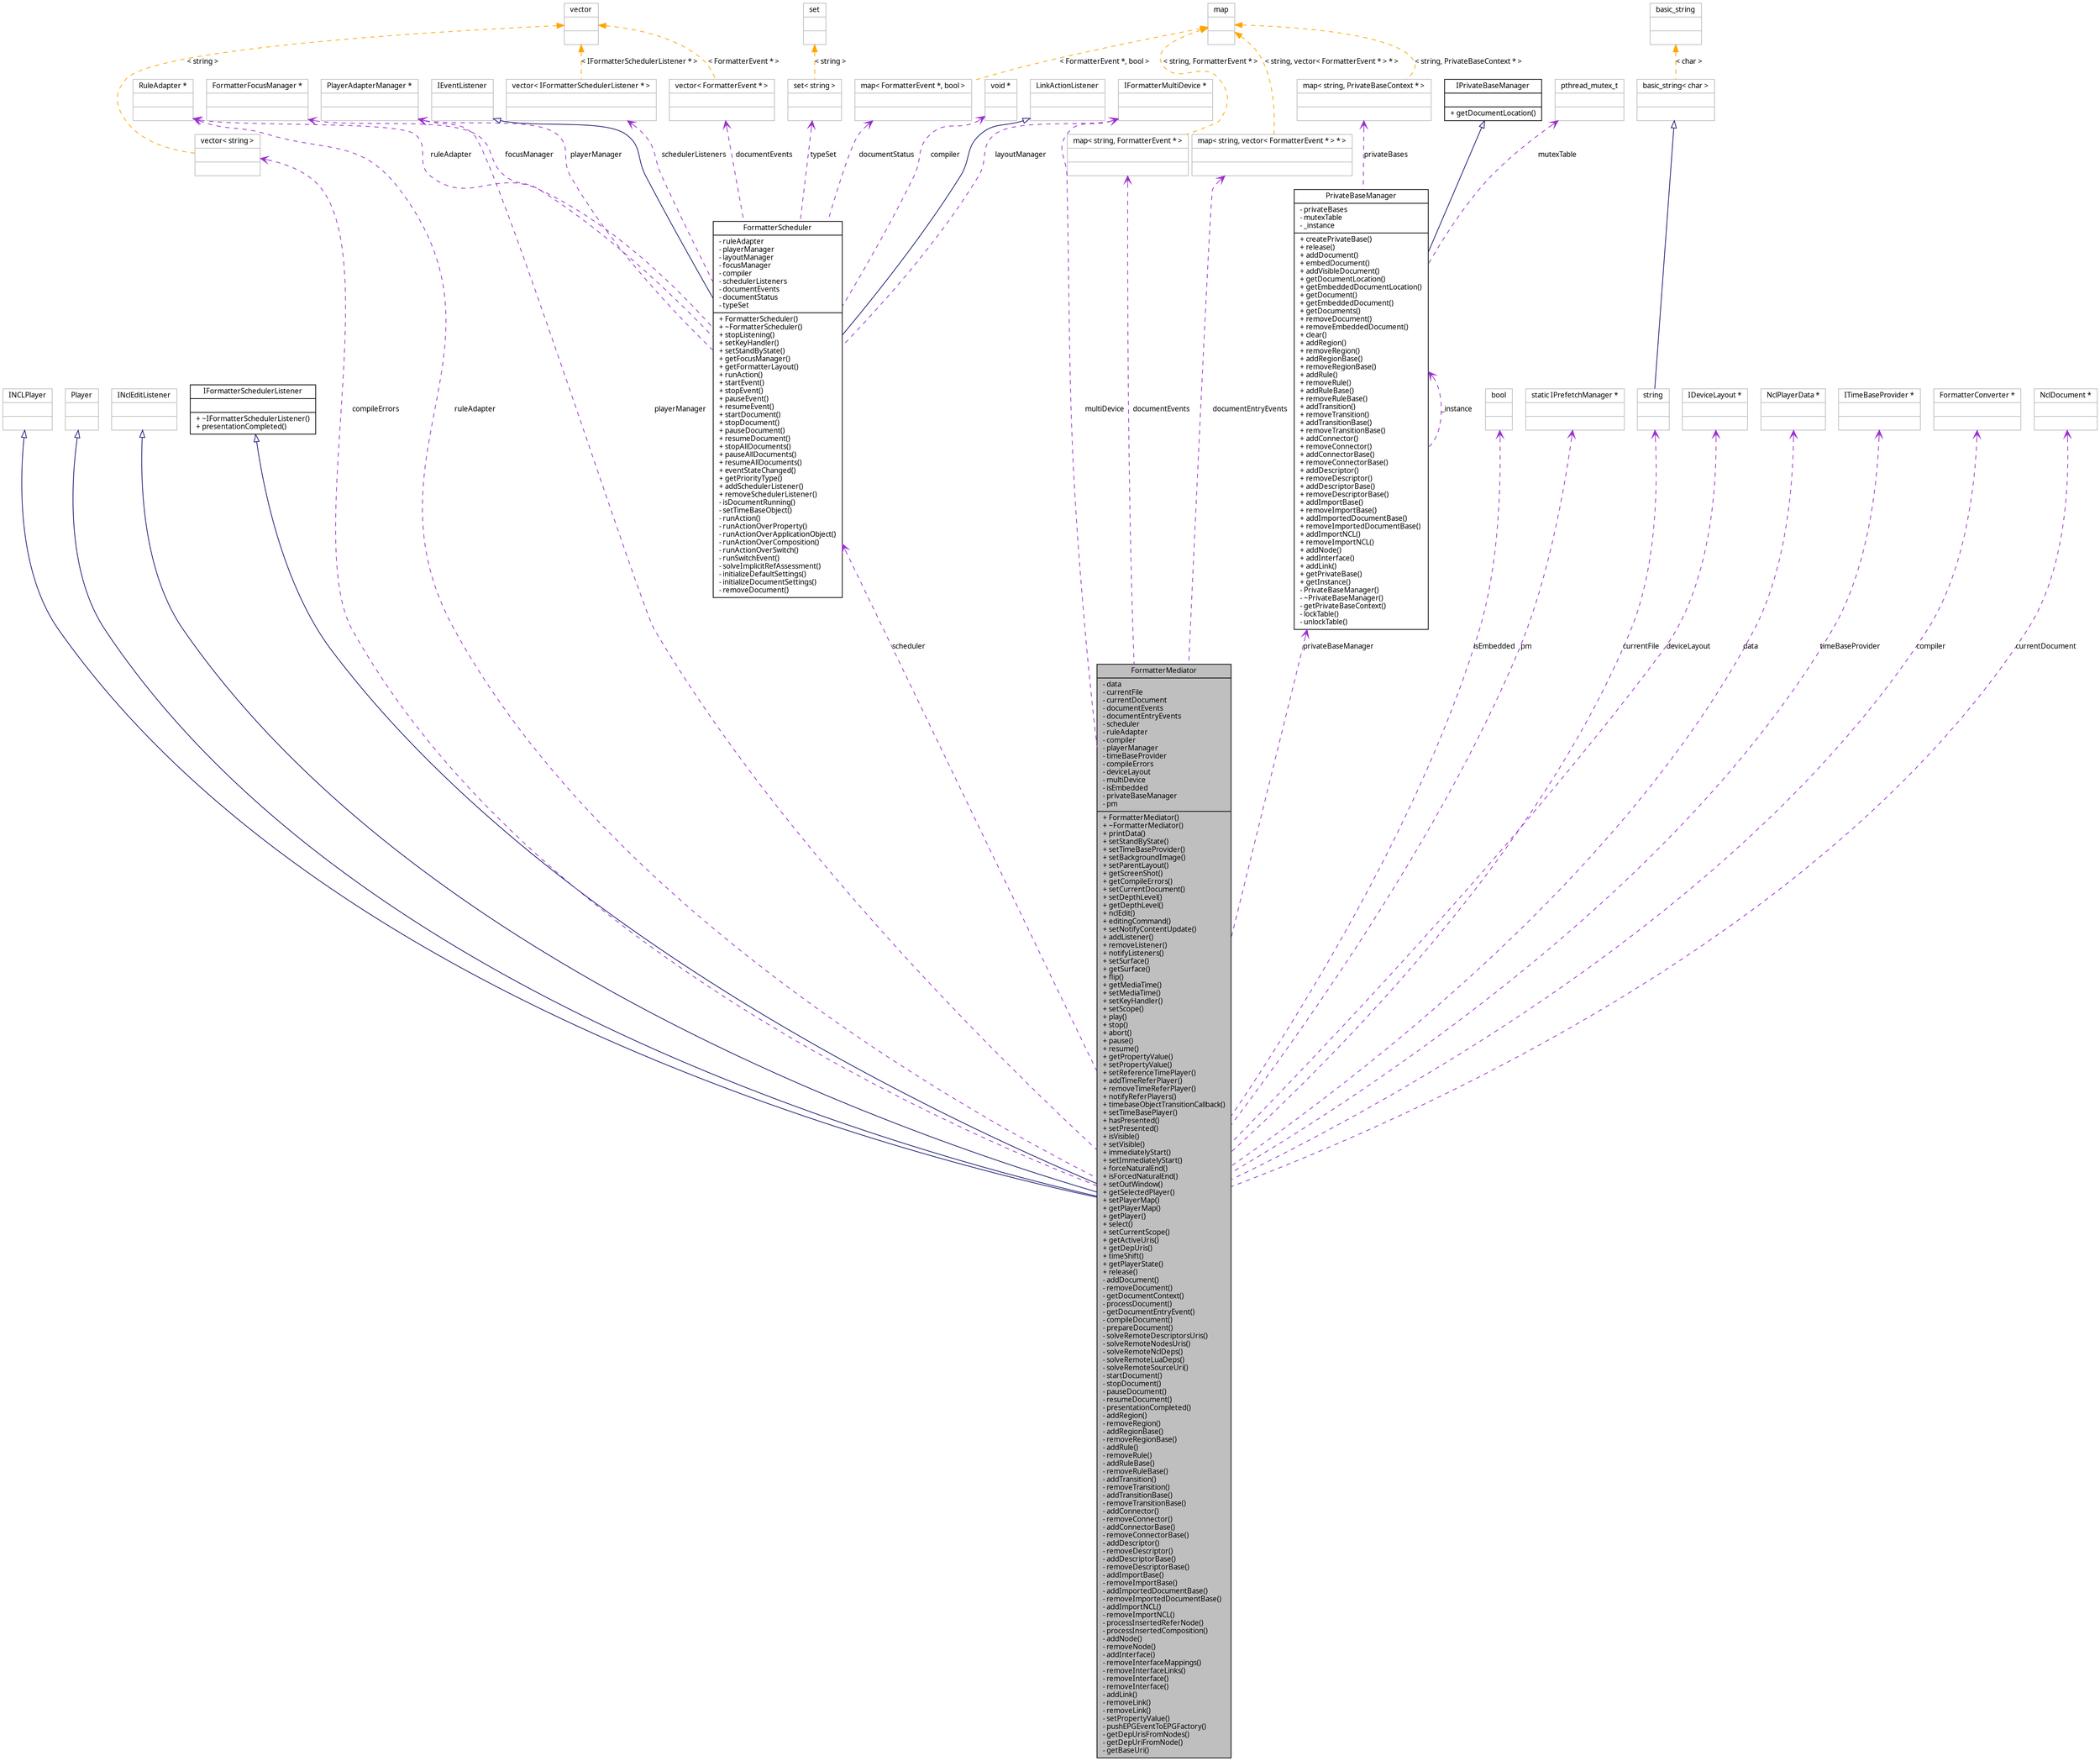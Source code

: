digraph G
{
  edge [fontname="FreeSans.ttf",fontsize=10,labelfontname="FreeSans.ttf",labelfontsize=10];
  node [fontname="FreeSans.ttf",fontsize=10,shape=record];
  Node1 [label="{FormatterMediator\n|- data\l- currentFile\l- currentDocument\l- documentEvents\l- documentEntryEvents\l- scheduler\l- ruleAdapter\l- compiler\l- playerManager\l- timeBaseProvider\l- compileErrors\l- deviceLayout\l- multiDevice\l- isEmbedded\l- privateBaseManager\l- pm\l|+ FormatterMediator()\l+ ~FormatterMediator()\l+ printData()\l+ setStandByState()\l+ setTimeBaseProvider()\l+ setBackgroundImage()\l+ setParentLayout()\l+ getScreenShot()\l+ getCompileErrors()\l+ setCurrentDocument()\l+ setDepthLevel()\l+ getDepthLevel()\l+ nclEdit()\l+ editingCommand()\l+ setNotifyContentUpdate()\l+ addListener()\l+ removeListener()\l+ notifyListeners()\l+ setSurface()\l+ getSurface()\l+ flip()\l+ getMediaTime()\l+ setMediaTime()\l+ setKeyHandler()\l+ setScope()\l+ play()\l+ stop()\l+ abort()\l+ pause()\l+ resume()\l+ getPropertyValue()\l+ setPropertyValue()\l+ setReferenceTimePlayer()\l+ addTimeReferPlayer()\l+ removeTimeReferPlayer()\l+ notifyReferPlayers()\l+ timebaseObjectTransitionCallback()\l+ setTimeBasePlayer()\l+ hasPresented()\l+ setPresented()\l+ isVisible()\l+ setVisible()\l+ immediatelyStart()\l+ setImmediatelyStart()\l+ forceNaturalEnd()\l+ isForcedNaturalEnd()\l+ setOutWindow()\l+ getSelectedPlayer()\l+ setPlayerMap()\l+ getPlayerMap()\l+ getPlayer()\l+ select()\l+ setCurrentScope()\l+ getActiveUris()\l+ getDepUris()\l+ timeShift()\l+ getPlayerState()\l+ release()\l- addDocument()\l- removeDocument()\l- getDocumentContext()\l- processDocument()\l- getDocumentEntryEvent()\l- compileDocument()\l- prepareDocument()\l- solveRemoteDescriptorsUris()\l- solveRemoteNodesUris()\l- solveRemoteNclDeps()\l- solveRemoteLuaDeps()\l- solveRemoteSourceUri()\l- startDocument()\l- stopDocument()\l- pauseDocument()\l- resumeDocument()\l- presentationCompleted()\l- addRegion()\l- removeRegion()\l- addRegionBase()\l- removeRegionBase()\l- addRule()\l- removeRule()\l- addRuleBase()\l- removeRuleBase()\l- addTransition()\l- removeTransition()\l- addTransitionBase()\l- removeTransitionBase()\l- addConnector()\l- removeConnector()\l- addConnectorBase()\l- removeConnectorBase()\l- addDescriptor()\l- removeDescriptor()\l- addDescriptorBase()\l- removeDescriptorBase()\l- addImportBase()\l- removeImportBase()\l- addImportedDocumentBase()\l- removeImportedDocumentBase()\l- addImportNCL()\l- removeImportNCL()\l- processInsertedReferNode()\l- processInsertedComposition()\l- addNode()\l- removeNode()\l- addInterface()\l- removeInterfaceMappings()\l- removeInterfaceLinks()\l- removeInterface()\l- removeInterface()\l- addLink()\l- removeLink()\l- removeLink()\l- setPropertyValue()\l- pushEPGEventToEPGFactory()\l- getDepUrisFromNodes()\l- getDepUriFromNode()\l- getBaseUri()\l}",height=0.2,width=0.4,color="black", fillcolor="grey75", style="filled" fontcolor="black"];
  Node2 -> Node1 [dir=back,color="midnightblue",fontsize=10,style="solid",arrowtail="empty",fontname="FreeSans.ttf"];
  Node2 [label="{INCLPlayer\n||}",height=0.2,width=0.4,color="grey75", fillcolor="white", style="filled"];
  Node3 -> Node1 [dir=back,color="midnightblue",fontsize=10,style="solid",arrowtail="empty",fontname="FreeSans.ttf"];
  Node3 [label="{Player\n||}",height=0.2,width=0.4,color="grey75", fillcolor="white", style="filled"];
  Node4 -> Node1 [dir=back,color="midnightblue",fontsize=10,style="solid",arrowtail="empty",fontname="FreeSans.ttf"];
  Node4 [label="{INclEditListener\n||}",height=0.2,width=0.4,color="grey75", fillcolor="white", style="filled"];
  Node5 -> Node1 [dir=back,color="midnightblue",fontsize=10,style="solid",arrowtail="empty",fontname="FreeSans.ttf"];
  Node5 [label="{IFormatterSchedulerListener\n||+ ~IFormatterSchedulerListener()\l+ presentationCompleted()\l}",height=0.2,width=0.4,color="black", fillcolor="white", style="filled",URL="$classbr_1_1pucrio_1_1telemidia_1_1ginga_1_1ncl_1_1IFormatterSchedulerListener.html"];
  Node6 -> Node1 [dir=back,color="darkorchid3",fontsize=10,style="dashed",label="playerManager",arrowtail="open",fontname="FreeSans.ttf"];
  Node6 [label="{PlayerAdapterManager *\n||}",height=0.2,width=0.4,color="grey75", fillcolor="white", style="filled"];
  Node7 -> Node1 [dir=back,color="darkorchid3",fontsize=10,style="dashed",label="compileErrors",arrowtail="open",fontname="FreeSans.ttf"];
  Node7 [label="{vector\< string \>\n||}",height=0.2,width=0.4,color="grey75", fillcolor="white", style="filled"];
  Node8 -> Node7 [dir=back,color="orange",fontsize=10,style="dashed",label="\< string \>",fontname="FreeSans.ttf"];
  Node8 [label="{vector\n||}",height=0.2,width=0.4,color="grey75", fillcolor="white", style="filled",tooltip="STL class."];
  Node9 -> Node1 [dir=back,color="darkorchid3",fontsize=10,style="dashed",label="documentEntryEvents",arrowtail="open",fontname="FreeSans.ttf"];
  Node9 [label="{map\< string, vector\< FormatterEvent * \> * \>\n||}",height=0.2,width=0.4,color="grey75", fillcolor="white", style="filled"];
  Node10 -> Node9 [dir=back,color="orange",fontsize=10,style="dashed",label="\< string, vector\< FormatterEvent * \> * \>",fontname="FreeSans.ttf"];
  Node10 [label="{map\n||}",height=0.2,width=0.4,color="grey75", fillcolor="white", style="filled",tooltip="STL class."];
  Node11 -> Node1 [dir=back,color="darkorchid3",fontsize=10,style="dashed",label="isEmbedded",arrowtail="open",fontname="FreeSans.ttf"];
  Node11 [label="{bool\n||}",height=0.2,width=0.4,color="grey75", fillcolor="white", style="filled"];
  Node12 -> Node1 [dir=back,color="darkorchid3",fontsize=10,style="dashed",label="ruleAdapter",arrowtail="open",fontname="FreeSans.ttf"];
  Node12 [label="{RuleAdapter *\n||}",height=0.2,width=0.4,color="grey75", fillcolor="white", style="filled"];
  Node13 -> Node1 [dir=back,color="darkorchid3",fontsize=10,style="dashed",label="pm",arrowtail="open",fontname="FreeSans.ttf"];
  Node13 [label="{static IPrefetchManager *\n||}",height=0.2,width=0.4,color="grey75", fillcolor="white", style="filled"];
  Node14 -> Node1 [dir=back,color="darkorchid3",fontsize=10,style="dashed",label="currentFile",arrowtail="open",fontname="FreeSans.ttf"];
  Node14 [label="{string\n||}",height=0.2,width=0.4,color="grey75", fillcolor="white", style="filled",tooltip="STL class."];
  Node15 -> Node14 [dir=back,color="midnightblue",fontsize=10,style="solid",arrowtail="empty",fontname="FreeSans.ttf"];
  Node15 [label="{basic_string\< char \>\n||}",height=0.2,width=0.4,color="grey75", fillcolor="white", style="filled"];
  Node16 -> Node15 [dir=back,color="orange",fontsize=10,style="dashed",label="\< char \>",fontname="FreeSans.ttf"];
  Node16 [label="{basic_string\n||}",height=0.2,width=0.4,color="grey75", fillcolor="white", style="filled",tooltip="STL class."];
  Node17 -> Node1 [dir=back,color="darkorchid3",fontsize=10,style="dashed",label="deviceLayout",arrowtail="open",fontname="FreeSans.ttf"];
  Node17 [label="{IDeviceLayout *\n||}",height=0.2,width=0.4,color="grey75", fillcolor="white", style="filled"];
  Node18 -> Node1 [dir=back,color="darkorchid3",fontsize=10,style="dashed",label="scheduler",arrowtail="open",fontname="FreeSans.ttf"];
  Node18 [label="{FormatterScheduler\n|- ruleAdapter\l- playerManager\l- layoutManager\l- focusManager\l- compiler\l- schedulerListeners\l- documentEvents\l- documentStatus\l- typeSet\l|+ FormatterScheduler()\l+ ~FormatterScheduler()\l+ stopListening()\l+ setKeyHandler()\l+ setStandByState()\l+ getFocusManager()\l+ getFormatterLayout()\l+ runAction()\l+ startEvent()\l+ stopEvent()\l+ pauseEvent()\l+ resumeEvent()\l+ startDocument()\l+ stopDocument()\l+ pauseDocument()\l+ resumeDocument()\l+ stopAllDocuments()\l+ pauseAllDocuments()\l+ resumeAllDocuments()\l+ eventStateChanged()\l+ getPriorityType()\l+ addSchedulerListener()\l+ removeSchedulerListener()\l- isDocumentRunning()\l- setTimeBaseObject()\l- runAction()\l- runActionOverProperty()\l- runActionOverApplicationObject()\l- runActionOverComposition()\l- runActionOverSwitch()\l- runSwitchEvent()\l- solveImplicitRefAssessment()\l- initializeDefaultSettings()\l- initializeDocumentSettings()\l- removeDocument()\l}",height=0.2,width=0.4,color="black", fillcolor="white", style="filled",URL="$classbr_1_1pucrio_1_1telemidia_1_1ginga_1_1ncl_1_1FormatterScheduler.html"];
  Node19 -> Node18 [dir=back,color="midnightblue",fontsize=10,style="solid",arrowtail="empty",fontname="FreeSans.ttf"];
  Node19 [label="{LinkActionListener\n||}",height=0.2,width=0.4,color="grey75", fillcolor="white", style="filled"];
  Node20 -> Node18 [dir=back,color="midnightblue",fontsize=10,style="solid",arrowtail="empty",fontname="FreeSans.ttf"];
  Node20 [label="{IEventListener\n||}",height=0.2,width=0.4,color="grey75", fillcolor="white", style="filled"];
  Node6 -> Node18 [dir=back,color="darkorchid3",fontsize=10,style="dashed",label="playerManager",arrowtail="open",fontname="FreeSans.ttf"];
  Node21 -> Node18 [dir=back,color="darkorchid3",fontsize=10,style="dashed",label="schedulerListeners",arrowtail="open",fontname="FreeSans.ttf"];
  Node21 [label="{vector\< IFormatterSchedulerListener * \>\n||}",height=0.2,width=0.4,color="grey75", fillcolor="white", style="filled"];
  Node8 -> Node21 [dir=back,color="orange",fontsize=10,style="dashed",label="\< IFormatterSchedulerListener * \>",fontname="FreeSans.ttf"];
  Node22 -> Node18 [dir=back,color="darkorchid3",fontsize=10,style="dashed",label="focusManager",arrowtail="open",fontname="FreeSans.ttf"];
  Node22 [label="{FormatterFocusManager *\n||}",height=0.2,width=0.4,color="grey75", fillcolor="white", style="filled"];
  Node23 -> Node18 [dir=back,color="darkorchid3",fontsize=10,style="dashed",label="documentEvents",arrowtail="open",fontname="FreeSans.ttf"];
  Node23 [label="{vector\< FormatterEvent * \>\n||}",height=0.2,width=0.4,color="grey75", fillcolor="white", style="filled"];
  Node8 -> Node23 [dir=back,color="orange",fontsize=10,style="dashed",label="\< FormatterEvent * \>",fontname="FreeSans.ttf"];
  Node24 -> Node18 [dir=back,color="darkorchid3",fontsize=10,style="dashed",label="typeSet",arrowtail="open",fontname="FreeSans.ttf"];
  Node24 [label="{set\< string \>\n||}",height=0.2,width=0.4,color="grey75", fillcolor="white", style="filled"];
  Node25 -> Node24 [dir=back,color="orange",fontsize=10,style="dashed",label="\< string \>",fontname="FreeSans.ttf"];
  Node25 [label="{set\n||}",height=0.2,width=0.4,color="grey75", fillcolor="white", style="filled",tooltip="STL class."];
  Node26 -> Node18 [dir=back,color="darkorchid3",fontsize=10,style="dashed",label="documentStatus",arrowtail="open",fontname="FreeSans.ttf"];
  Node26 [label="{map\< FormatterEvent *, bool \>\n||}",height=0.2,width=0.4,color="grey75", fillcolor="white", style="filled"];
  Node10 -> Node26 [dir=back,color="orange",fontsize=10,style="dashed",label="\< FormatterEvent *, bool \>",fontname="FreeSans.ttf"];
  Node12 -> Node18 [dir=back,color="darkorchid3",fontsize=10,style="dashed",label="ruleAdapter",arrowtail="open",fontname="FreeSans.ttf"];
  Node27 -> Node18 [dir=back,color="darkorchid3",fontsize=10,style="dashed",label="compiler",arrowtail="open",fontname="FreeSans.ttf"];
  Node27 [label="{void *\n||}",height=0.2,width=0.4,color="grey75", fillcolor="white", style="filled"];
  Node28 -> Node18 [dir=back,color="darkorchid3",fontsize=10,style="dashed",label="layoutManager",arrowtail="open",fontname="FreeSans.ttf"];
  Node28 [label="{IFormatterMultiDevice *\n||}",height=0.2,width=0.4,color="grey75", fillcolor="white", style="filled"];
  Node29 -> Node1 [dir=back,color="darkorchid3",fontsize=10,style="dashed",label="documentEvents",arrowtail="open",fontname="FreeSans.ttf"];
  Node29 [label="{map\< string, FormatterEvent * \>\n||}",height=0.2,width=0.4,color="grey75", fillcolor="white", style="filled"];
  Node10 -> Node29 [dir=back,color="orange",fontsize=10,style="dashed",label="\< string, FormatterEvent * \>",fontname="FreeSans.ttf"];
  Node30 -> Node1 [dir=back,color="darkorchid3",fontsize=10,style="dashed",label="privateBaseManager",arrowtail="open",fontname="FreeSans.ttf"];
  Node30 [label="{PrivateBaseManager\n|- privateBases\l- mutexTable\l- _instance\l|+ createPrivateBase()\l+ release()\l+ addDocument()\l+ embedDocument()\l+ addVisibleDocument()\l+ getDocumentLocation()\l+ getEmbeddedDocumentLocation()\l+ getDocument()\l+ getEmbeddedDocument()\l+ getDocuments()\l+ removeDocument()\l+ removeEmbeddedDocument()\l+ clear()\l+ addRegion()\l+ removeRegion()\l+ addRegionBase()\l+ removeRegionBase()\l+ addRule()\l+ removeRule()\l+ addRuleBase()\l+ removeRuleBase()\l+ addTransition()\l+ removeTransition()\l+ addTransitionBase()\l+ removeTransitionBase()\l+ addConnector()\l+ removeConnector()\l+ addConnectorBase()\l+ removeConnectorBase()\l+ addDescriptor()\l+ removeDescriptor()\l+ addDescriptorBase()\l+ removeDescriptorBase()\l+ addImportBase()\l+ removeImportBase()\l+ addImportedDocumentBase()\l+ removeImportedDocumentBase()\l+ addImportNCL()\l+ removeImportNCL()\l+ addNode()\l+ addInterface()\l+ addLink()\l+ getPrivateBase()\l+ getInstance()\l- PrivateBaseManager()\l- ~PrivateBaseManager()\l- getPrivateBaseContext()\l- lockTable()\l- unlockTable()\l}",height=0.2,width=0.4,color="black", fillcolor="white", style="filled",URL="$classbr_1_1pucrio_1_1telemidia_1_1ginga_1_1ncl_1_1PrivateBaseManager.html"];
  Node31 -> Node30 [dir=back,color="midnightblue",fontsize=10,style="solid",arrowtail="empty",fontname="FreeSans.ttf"];
  Node31 [label="{IPrivateBaseManager\n||+ getDocumentLocation()\l}",height=0.2,width=0.4,color="black", fillcolor="white", style="filled",URL="$classbr_1_1pucrio_1_1telemidia_1_1ginga_1_1ncl_1_1IPrivateBaseManager.html"];
  Node32 -> Node30 [dir=back,color="darkorchid3",fontsize=10,style="dashed",label="mutexTable",arrowtail="open",fontname="FreeSans.ttf"];
  Node32 [label="{pthread_mutex_t\n||}",height=0.2,width=0.4,color="grey75", fillcolor="white", style="filled"];
  Node30 -> Node30 [dir=back,color="darkorchid3",fontsize=10,style="dashed",label="_instance",arrowtail="open",fontname="FreeSans.ttf"];
  Node33 -> Node30 [dir=back,color="darkorchid3",fontsize=10,style="dashed",label="privateBases",arrowtail="open",fontname="FreeSans.ttf"];
  Node33 [label="{map\< string, PrivateBaseContext * \>\n||}",height=0.2,width=0.4,color="grey75", fillcolor="white", style="filled"];
  Node10 -> Node33 [dir=back,color="orange",fontsize=10,style="dashed",label="\< string, PrivateBaseContext * \>",fontname="FreeSans.ttf"];
  Node34 -> Node1 [dir=back,color="darkorchid3",fontsize=10,style="dashed",label="data",arrowtail="open",fontname="FreeSans.ttf"];
  Node34 [label="{NclPlayerData *\n||}",height=0.2,width=0.4,color="grey75", fillcolor="white", style="filled"];
  Node35 -> Node1 [dir=back,color="darkorchid3",fontsize=10,style="dashed",label="timeBaseProvider",arrowtail="open",fontname="FreeSans.ttf"];
  Node35 [label="{ITimeBaseProvider *\n||}",height=0.2,width=0.4,color="grey75", fillcolor="white", style="filled"];
  Node36 -> Node1 [dir=back,color="darkorchid3",fontsize=10,style="dashed",label="compiler",arrowtail="open",fontname="FreeSans.ttf"];
  Node36 [label="{FormatterConverter *\n||}",height=0.2,width=0.4,color="grey75", fillcolor="white", style="filled"];
  Node37 -> Node1 [dir=back,color="darkorchid3",fontsize=10,style="dashed",label="currentDocument",arrowtail="open",fontname="FreeSans.ttf"];
  Node37 [label="{NclDocument *\n||}",height=0.2,width=0.4,color="grey75", fillcolor="white", style="filled"];
  Node28 -> Node1 [dir=back,color="darkorchid3",fontsize=10,style="dashed",label="multiDevice",arrowtail="open",fontname="FreeSans.ttf"];
}
